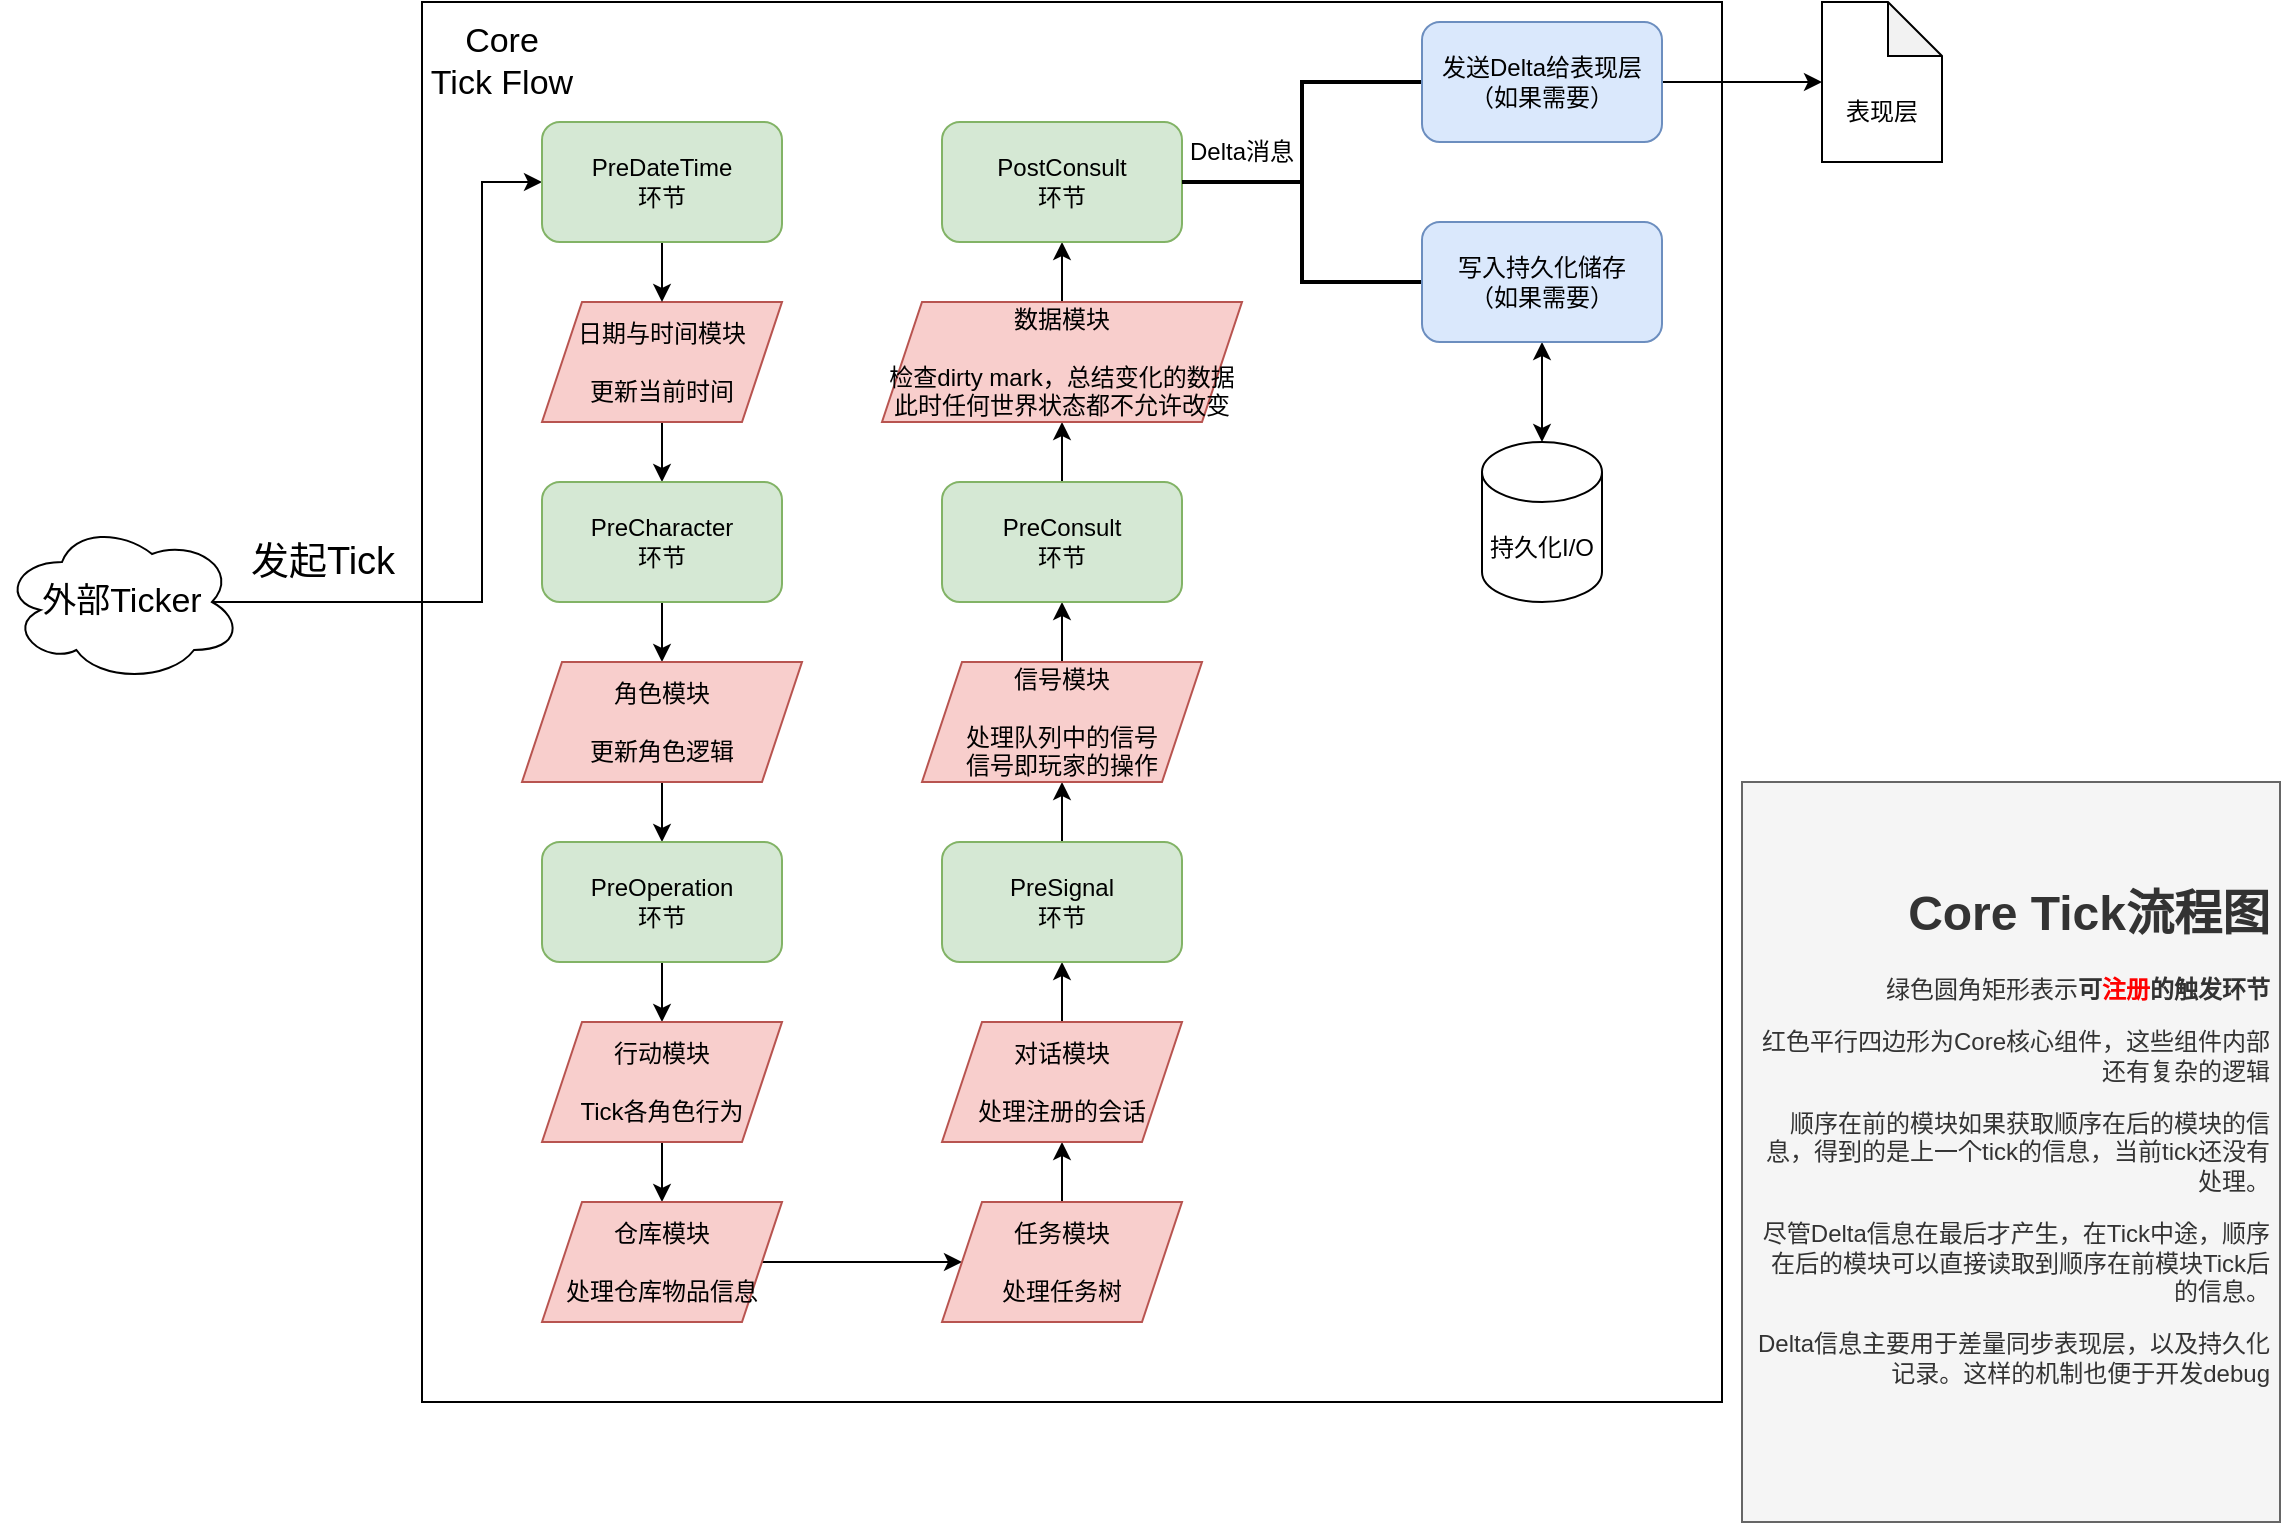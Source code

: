 <mxfile version="21.1.2" type="device">
  <diagram name="第 1 页" id="aaaO4I9LjqVrTbrxkaXW">
    <mxGraphModel dx="1416" dy="818" grid="1" gridSize="10" guides="1" tooltips="1" connect="1" arrows="1" fold="1" page="1" pageScale="1" pageWidth="1169" pageHeight="827" math="0" shadow="0">
      <root>
        <mxCell id="0" />
        <mxCell id="1" parent="0" />
        <mxCell id="Ewab8ScGLsMR9BW7eMpT-1" value="外部Ticker" style="ellipse;shape=cloud;whiteSpace=wrap;html=1;fontSize=17;" parent="1" vertex="1">
          <mxGeometry x="30" y="300" width="120" height="80" as="geometry" />
        </mxCell>
        <mxCell id="Ewab8ScGLsMR9BW7eMpT-2" value="" style="rounded=0;whiteSpace=wrap;html=1;" parent="1" vertex="1">
          <mxGeometry x="240" y="40" width="650" height="700" as="geometry" />
        </mxCell>
        <mxCell id="Ewab8ScGLsMR9BW7eMpT-4" value="Core&lt;br style=&quot;font-size: 17px;&quot;&gt;Tick Flow" style="text;strokeColor=none;align=center;fillColor=none;html=1;verticalAlign=middle;whiteSpace=wrap;rounded=0;fontSize=17;" parent="1" vertex="1">
          <mxGeometry x="240" y="40" width="80" height="60" as="geometry" />
        </mxCell>
        <mxCell id="PI8JAOpw4FT4WwGwads9-5" style="edgeStyle=orthogonalEdgeStyle;rounded=0;orthogonalLoop=1;jettySize=auto;html=1;entryX=0.5;entryY=0;entryDx=0;entryDy=0;" edge="1" parent="1" source="Ewab8ScGLsMR9BW7eMpT-7" target="PI8JAOpw4FT4WwGwads9-4">
          <mxGeometry relative="1" as="geometry" />
        </mxCell>
        <mxCell id="Ewab8ScGLsMR9BW7eMpT-7" value="日期与时间模块&lt;br&gt;&lt;br&gt;更新当前时间" style="shape=parallelogram;perimeter=parallelogramPerimeter;whiteSpace=wrap;html=1;fixedSize=1;fillColor=#f8cecc;strokeColor=#b85450;" parent="1" vertex="1">
          <mxGeometry x="300" y="190" width="120" height="60" as="geometry" />
        </mxCell>
        <mxCell id="Ewab8ScGLsMR9BW7eMpT-5" style="edgeStyle=orthogonalEdgeStyle;rounded=0;orthogonalLoop=1;jettySize=auto;html=1;entryX=0;entryY=0.5;entryDx=0;entryDy=0;exitX=0.875;exitY=0.5;exitDx=0;exitDy=0;exitPerimeter=0;" parent="1" source="Ewab8ScGLsMR9BW7eMpT-1" target="Ewab8ScGLsMR9BW7eMpT-8" edge="1">
          <mxGeometry relative="1" as="geometry">
            <Array as="points">
              <mxPoint x="270" y="340" />
              <mxPoint x="270" y="130" />
            </Array>
          </mxGeometry>
        </mxCell>
        <mxCell id="Ewab8ScGLsMR9BW7eMpT-6" value="发起Tick" style="edgeLabel;html=1;align=center;verticalAlign=middle;resizable=0;points=[];fontSize=19;" parent="Ewab8ScGLsMR9BW7eMpT-5" vertex="1" connectable="0">
          <mxGeometry x="-0.66" y="3" relative="1" as="geometry">
            <mxPoint x="-9" y="-17" as="offset" />
          </mxGeometry>
        </mxCell>
        <mxCell id="PI8JAOpw4FT4WwGwads9-2" style="edgeStyle=orthogonalEdgeStyle;rounded=0;orthogonalLoop=1;jettySize=auto;html=1;entryX=0.5;entryY=0;entryDx=0;entryDy=0;" edge="1" parent="1" source="Ewab8ScGLsMR9BW7eMpT-8" target="Ewab8ScGLsMR9BW7eMpT-7">
          <mxGeometry relative="1" as="geometry" />
        </mxCell>
        <mxCell id="Ewab8ScGLsMR9BW7eMpT-8" value="PreDateTime&lt;br&gt;环节" style="rounded=1;whiteSpace=wrap;html=1;fillColor=#d5e8d4;strokeColor=#82b366;" parent="1" vertex="1">
          <mxGeometry x="300" y="100" width="120" height="60" as="geometry" />
        </mxCell>
        <mxCell id="PI8JAOpw4FT4WwGwads9-3" value="&lt;h1&gt;Core Tick流程图&lt;/h1&gt;&lt;p&gt;绿色圆角矩形表示&lt;b&gt;可&lt;font color=&quot;#ff0000&quot;&gt;注册&lt;/font&gt;的触发环节&lt;/b&gt;&lt;/p&gt;&lt;p&gt;红色平行四边形为Core核心组件，这些组件内部还有复杂的逻辑&lt;/p&gt;&lt;p&gt;顺序在前的模块如果获取顺序在后的模块的信息，得到的是上一个tick的信息，当前tick还没有处理。&lt;/p&gt;&lt;p&gt;尽管Delta信息在最后才产生，在Tick中途，顺序在后的模块可以直接读取到顺序在前模块Tick后的信息。&lt;/p&gt;&lt;p&gt;Delta信息主要用于差量同步表现层，以及持久化记录。这样的机制也便于开发debug&lt;/p&gt;" style="text;html=1;strokeColor=#666666;fillColor=#f5f5f5;spacing=5;spacingTop=-20;whiteSpace=wrap;overflow=hidden;rounded=0;align=right;fontColor=#333333;horizontal=1;verticalAlign=middle;" vertex="1" parent="1">
          <mxGeometry x="900" y="430" width="269" height="370" as="geometry" />
        </mxCell>
        <mxCell id="PI8JAOpw4FT4WwGwads9-7" style="edgeStyle=orthogonalEdgeStyle;rounded=0;orthogonalLoop=1;jettySize=auto;html=1;entryX=0.5;entryY=0;entryDx=0;entryDy=0;" edge="1" parent="1" source="PI8JAOpw4FT4WwGwads9-4" target="PI8JAOpw4FT4WwGwads9-6">
          <mxGeometry relative="1" as="geometry" />
        </mxCell>
        <mxCell id="PI8JAOpw4FT4WwGwads9-4" value="PreCharacter&lt;br&gt;环节" style="rounded=1;whiteSpace=wrap;html=1;fillColor=#d5e8d4;strokeColor=#82b366;" vertex="1" parent="1">
          <mxGeometry x="300" y="280" width="120" height="60" as="geometry" />
        </mxCell>
        <mxCell id="PI8JAOpw4FT4WwGwads9-9" style="edgeStyle=orthogonalEdgeStyle;rounded=0;orthogonalLoop=1;jettySize=auto;html=1;entryX=0.5;entryY=0;entryDx=0;entryDy=0;" edge="1" parent="1" source="PI8JAOpw4FT4WwGwads9-6" target="PI8JAOpw4FT4WwGwads9-8">
          <mxGeometry relative="1" as="geometry" />
        </mxCell>
        <mxCell id="PI8JAOpw4FT4WwGwads9-6" value="角色模块&lt;br style=&quot;font-size: 12px;&quot;&gt;&lt;br style=&quot;font-size: 12px;&quot;&gt;更新角色逻辑" style="shape=parallelogram;perimeter=parallelogramPerimeter;whiteSpace=wrap;html=1;fixedSize=1;fillColor=#f8cecc;strokeColor=#b85450;fontSize=12;" vertex="1" parent="1">
          <mxGeometry x="290" y="370" width="140" height="60" as="geometry" />
        </mxCell>
        <mxCell id="PI8JAOpw4FT4WwGwads9-11" style="edgeStyle=orthogonalEdgeStyle;rounded=0;orthogonalLoop=1;jettySize=auto;html=1;entryX=0.5;entryY=0;entryDx=0;entryDy=0;" edge="1" parent="1" source="PI8JAOpw4FT4WwGwads9-8" target="PI8JAOpw4FT4WwGwads9-10">
          <mxGeometry relative="1" as="geometry" />
        </mxCell>
        <mxCell id="PI8JAOpw4FT4WwGwads9-8" value="PreOperation&lt;br&gt;环节" style="rounded=1;whiteSpace=wrap;html=1;fillColor=#d5e8d4;strokeColor=#82b366;" vertex="1" parent="1">
          <mxGeometry x="300" y="460" width="120" height="60" as="geometry" />
        </mxCell>
        <mxCell id="PI8JAOpw4FT4WwGwads9-13" style="edgeStyle=orthogonalEdgeStyle;rounded=0;orthogonalLoop=1;jettySize=auto;html=1;entryX=0.5;entryY=0;entryDx=0;entryDy=0;" edge="1" parent="1" source="PI8JAOpw4FT4WwGwads9-10" target="PI8JAOpw4FT4WwGwads9-12">
          <mxGeometry relative="1" as="geometry" />
        </mxCell>
        <mxCell id="PI8JAOpw4FT4WwGwads9-10" value="行动模块&lt;br style=&quot;font-size: 12px;&quot;&gt;&lt;br style=&quot;font-size: 12px;&quot;&gt;Tick各角色行为" style="shape=parallelogram;perimeter=parallelogramPerimeter;whiteSpace=wrap;html=1;fixedSize=1;fillColor=#f8cecc;strokeColor=#b85450;fontSize=12;" vertex="1" parent="1">
          <mxGeometry x="300" y="550" width="120" height="60" as="geometry" />
        </mxCell>
        <mxCell id="PI8JAOpw4FT4WwGwads9-15" value="" style="edgeStyle=orthogonalEdgeStyle;rounded=0;orthogonalLoop=1;jettySize=auto;html=1;" edge="1" parent="1" source="PI8JAOpw4FT4WwGwads9-12" target="PI8JAOpw4FT4WwGwads9-14">
          <mxGeometry relative="1" as="geometry" />
        </mxCell>
        <mxCell id="PI8JAOpw4FT4WwGwads9-12" value="仓库模块&lt;br style=&quot;font-size: 12px;&quot;&gt;&lt;br style=&quot;font-size: 12px;&quot;&gt;处理仓库物品信息" style="shape=parallelogram;perimeter=parallelogramPerimeter;whiteSpace=wrap;html=1;fixedSize=1;fillColor=#f8cecc;strokeColor=#b85450;fontSize=12;" vertex="1" parent="1">
          <mxGeometry x="300" y="640" width="120" height="60" as="geometry" />
        </mxCell>
        <mxCell id="PI8JAOpw4FT4WwGwads9-17" value="" style="edgeStyle=orthogonalEdgeStyle;rounded=0;orthogonalLoop=1;jettySize=auto;html=1;" edge="1" parent="1" source="PI8JAOpw4FT4WwGwads9-14" target="PI8JAOpw4FT4WwGwads9-16">
          <mxGeometry relative="1" as="geometry" />
        </mxCell>
        <mxCell id="PI8JAOpw4FT4WwGwads9-14" value="任务模块&lt;br style=&quot;font-size: 12px;&quot;&gt;&lt;br style=&quot;font-size: 12px;&quot;&gt;处理任务树" style="shape=parallelogram;perimeter=parallelogramPerimeter;whiteSpace=wrap;html=1;fixedSize=1;fillColor=#f8cecc;strokeColor=#b85450;fontSize=12;" vertex="1" parent="1">
          <mxGeometry x="500" y="640" width="120" height="60" as="geometry" />
        </mxCell>
        <mxCell id="PI8JAOpw4FT4WwGwads9-19" style="edgeStyle=orthogonalEdgeStyle;rounded=0;orthogonalLoop=1;jettySize=auto;html=1;entryX=0.5;entryY=1;entryDx=0;entryDy=0;" edge="1" parent="1" source="PI8JAOpw4FT4WwGwads9-16" target="PI8JAOpw4FT4WwGwads9-18">
          <mxGeometry relative="1" as="geometry" />
        </mxCell>
        <mxCell id="PI8JAOpw4FT4WwGwads9-16" value="对话模块&lt;br style=&quot;font-size: 12px;&quot;&gt;&lt;br style=&quot;font-size: 12px;&quot;&gt;处理注册的会话" style="shape=parallelogram;perimeter=parallelogramPerimeter;whiteSpace=wrap;html=1;fixedSize=1;fillColor=#f8cecc;strokeColor=#b85450;fontSize=12;" vertex="1" parent="1">
          <mxGeometry x="500" y="550" width="120" height="60" as="geometry" />
        </mxCell>
        <mxCell id="PI8JAOpw4FT4WwGwads9-22" style="edgeStyle=orthogonalEdgeStyle;rounded=0;orthogonalLoop=1;jettySize=auto;html=1;entryX=0.5;entryY=1;entryDx=0;entryDy=0;" edge="1" parent="1" source="PI8JAOpw4FT4WwGwads9-18" target="PI8JAOpw4FT4WwGwads9-21">
          <mxGeometry relative="1" as="geometry" />
        </mxCell>
        <mxCell id="PI8JAOpw4FT4WwGwads9-18" value="PreSignal&lt;br&gt;环节" style="rounded=1;whiteSpace=wrap;html=1;fillColor=#d5e8d4;strokeColor=#82b366;" vertex="1" parent="1">
          <mxGeometry x="500" y="460" width="120" height="60" as="geometry" />
        </mxCell>
        <mxCell id="PI8JAOpw4FT4WwGwads9-24" style="edgeStyle=orthogonalEdgeStyle;rounded=0;orthogonalLoop=1;jettySize=auto;html=1;entryX=0.5;entryY=1;entryDx=0;entryDy=0;" edge="1" parent="1" source="PI8JAOpw4FT4WwGwads9-21" target="PI8JAOpw4FT4WwGwads9-23">
          <mxGeometry relative="1" as="geometry" />
        </mxCell>
        <mxCell id="PI8JAOpw4FT4WwGwads9-21" value="信号模块&lt;br style=&quot;font-size: 12px;&quot;&gt;&lt;br style=&quot;font-size: 12px;&quot;&gt;处理队列中的信号&lt;br&gt;信号即玩家的操作" style="shape=parallelogram;perimeter=parallelogramPerimeter;whiteSpace=wrap;html=1;fixedSize=1;fillColor=#f8cecc;strokeColor=#b85450;fontSize=12;" vertex="1" parent="1">
          <mxGeometry x="490" y="370" width="140" height="60" as="geometry" />
        </mxCell>
        <mxCell id="PI8JAOpw4FT4WwGwads9-26" style="edgeStyle=orthogonalEdgeStyle;rounded=0;orthogonalLoop=1;jettySize=auto;html=1;entryX=0.5;entryY=1;entryDx=0;entryDy=0;" edge="1" parent="1" source="PI8JAOpw4FT4WwGwads9-23" target="PI8JAOpw4FT4WwGwads9-25">
          <mxGeometry relative="1" as="geometry" />
        </mxCell>
        <mxCell id="PI8JAOpw4FT4WwGwads9-23" value="PreConsult&lt;br&gt;环节" style="rounded=1;whiteSpace=wrap;html=1;fillColor=#d5e8d4;strokeColor=#82b366;" vertex="1" parent="1">
          <mxGeometry x="500" y="280" width="120" height="60" as="geometry" />
        </mxCell>
        <mxCell id="PI8JAOpw4FT4WwGwads9-28" style="edgeStyle=orthogonalEdgeStyle;rounded=0;orthogonalLoop=1;jettySize=auto;html=1;entryX=0.5;entryY=1;entryDx=0;entryDy=0;" edge="1" parent="1" source="PI8JAOpw4FT4WwGwads9-25" target="PI8JAOpw4FT4WwGwads9-27">
          <mxGeometry relative="1" as="geometry" />
        </mxCell>
        <mxCell id="PI8JAOpw4FT4WwGwads9-25" value="数据模块&lt;br&gt;&lt;br style=&quot;font-size: 12px;&quot;&gt;检查dirty mark，总结变化的数据&lt;br&gt;此时任何世界状态都不允许改变" style="shape=parallelogram;perimeter=parallelogramPerimeter;whiteSpace=wrap;html=1;fixedSize=1;fillColor=#f8cecc;strokeColor=#b85450;fontSize=12;" vertex="1" parent="1">
          <mxGeometry x="470" y="190" width="180" height="60" as="geometry" />
        </mxCell>
        <mxCell id="PI8JAOpw4FT4WwGwads9-27" value="PostConsult&lt;br&gt;环节" style="rounded=1;whiteSpace=wrap;html=1;fillColor=#d5e8d4;strokeColor=#82b366;" vertex="1" parent="1">
          <mxGeometry x="500" y="100" width="120" height="60" as="geometry" />
        </mxCell>
        <mxCell id="PI8JAOpw4FT4WwGwads9-29" value="" style="strokeWidth=2;html=1;shape=mxgraph.flowchart.annotation_2;align=left;labelPosition=right;pointerEvents=1;" vertex="1" parent="1">
          <mxGeometry x="620" y="80" width="120" height="100" as="geometry" />
        </mxCell>
        <mxCell id="PI8JAOpw4FT4WwGwads9-33" style="edgeStyle=orthogonalEdgeStyle;rounded=0;orthogonalLoop=1;jettySize=auto;html=1;startArrow=classic;startFill=1;" edge="1" parent="1" source="PI8JAOpw4FT4WwGwads9-30" target="PI8JAOpw4FT4WwGwads9-32">
          <mxGeometry relative="1" as="geometry" />
        </mxCell>
        <mxCell id="PI8JAOpw4FT4WwGwads9-30" value="写入持久化储存&lt;br&gt;（如果需要）" style="rounded=1;whiteSpace=wrap;html=1;fillColor=#dae8fc;strokeColor=#6c8ebf;" vertex="1" parent="1">
          <mxGeometry x="740" y="150" width="120" height="60" as="geometry" />
        </mxCell>
        <mxCell id="PI8JAOpw4FT4WwGwads9-31" value="Delta消息" style="text;strokeColor=none;align=center;fillColor=none;html=1;verticalAlign=middle;whiteSpace=wrap;rounded=0;" vertex="1" parent="1">
          <mxGeometry x="620" y="100" width="60" height="30" as="geometry" />
        </mxCell>
        <mxCell id="PI8JAOpw4FT4WwGwads9-32" value="持久化I/O" style="shape=cylinder3;whiteSpace=wrap;html=1;boundedLbl=1;backgroundOutline=1;size=15;" vertex="1" parent="1">
          <mxGeometry x="770" y="260" width="60" height="80" as="geometry" />
        </mxCell>
        <mxCell id="PI8JAOpw4FT4WwGwads9-36" style="edgeStyle=orthogonalEdgeStyle;rounded=0;orthogonalLoop=1;jettySize=auto;html=1;entryX=0;entryY=0.5;entryDx=0;entryDy=0;entryPerimeter=0;" edge="1" parent="1" source="PI8JAOpw4FT4WwGwads9-34" target="PI8JAOpw4FT4WwGwads9-35">
          <mxGeometry relative="1" as="geometry" />
        </mxCell>
        <mxCell id="PI8JAOpw4FT4WwGwads9-34" value="发送Delta给表现层&lt;br&gt;（如果需要）" style="rounded=1;whiteSpace=wrap;html=1;fillColor=#dae8fc;strokeColor=#6c8ebf;" vertex="1" parent="1">
          <mxGeometry x="740" y="50" width="120" height="60" as="geometry" />
        </mxCell>
        <mxCell id="PI8JAOpw4FT4WwGwads9-35" value="&lt;br&gt;&lt;br&gt;表现层" style="shape=note;whiteSpace=wrap;html=1;backgroundOutline=1;darkOpacity=0.05;size=27;" vertex="1" parent="1">
          <mxGeometry x="940" y="40" width="60" height="80" as="geometry" />
        </mxCell>
      </root>
    </mxGraphModel>
  </diagram>
</mxfile>
